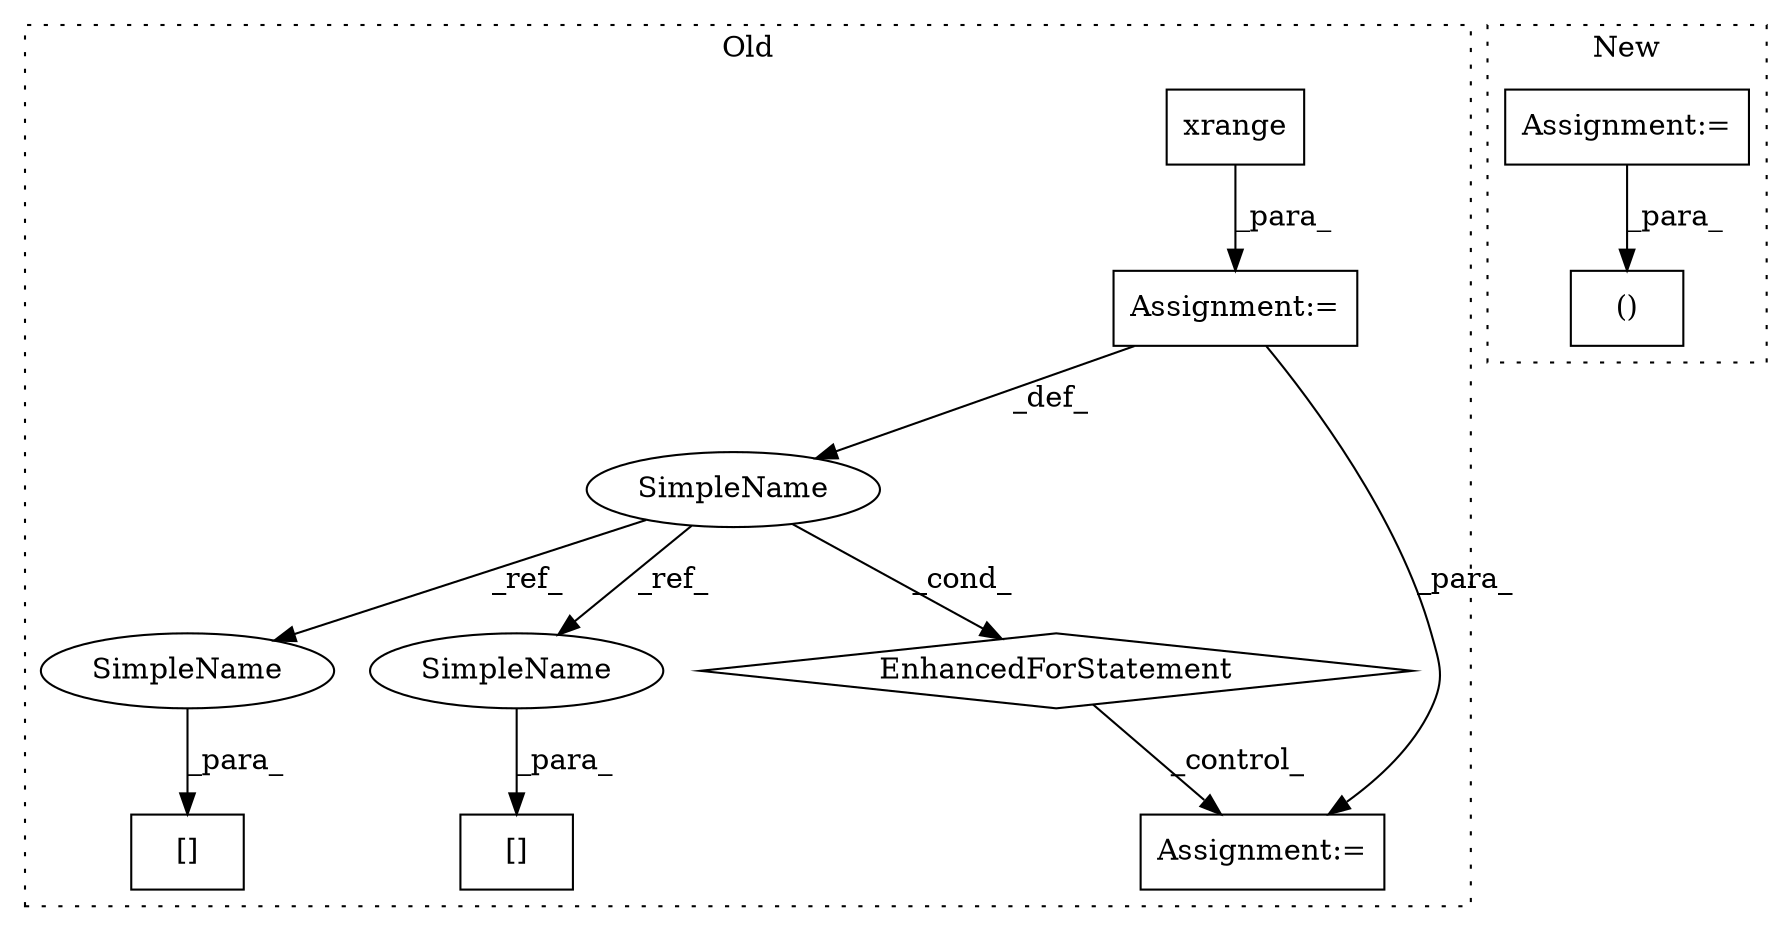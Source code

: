 digraph G {
subgraph cluster0 {
1 [label="xrange" a="32" s="28855,28871" l="7,1" shape="box"];
3 [label="Assignment:=" a="7" s="28784,28872" l="53,2" shape="box"];
4 [label="EnhancedForStatement" a="70" s="28784,28872" l="53,2" shape="diamond"];
5 [label="[]" a="2" s="28915,28923" l="7,1" shape="box"];
6 [label="SimpleName" a="42" s="28841" l="1" shape="ellipse"];
7 [label="[]" a="2" s="29197,29203" l="5,1" shape="box"];
8 [label="Assignment:=" a="7" s="29234" l="1" shape="box"];
10 [label="SimpleName" a="42" s="29202" l="1" shape="ellipse"];
11 [label="SimpleName" a="42" s="28922" l="1" shape="ellipse"];
label = "Old";
style="dotted";
}
subgraph cluster1 {
2 [label="()" a="106" s="32538" l="47" shape="box"];
9 [label="Assignment:=" a="7" s="32153" l="2" shape="box"];
label = "New";
style="dotted";
}
1 -> 3 [label="_para_"];
3 -> 6 [label="_def_"];
3 -> 8 [label="_para_"];
4 -> 8 [label="_control_"];
6 -> 10 [label="_ref_"];
6 -> 4 [label="_cond_"];
6 -> 11 [label="_ref_"];
9 -> 2 [label="_para_"];
10 -> 7 [label="_para_"];
11 -> 5 [label="_para_"];
}